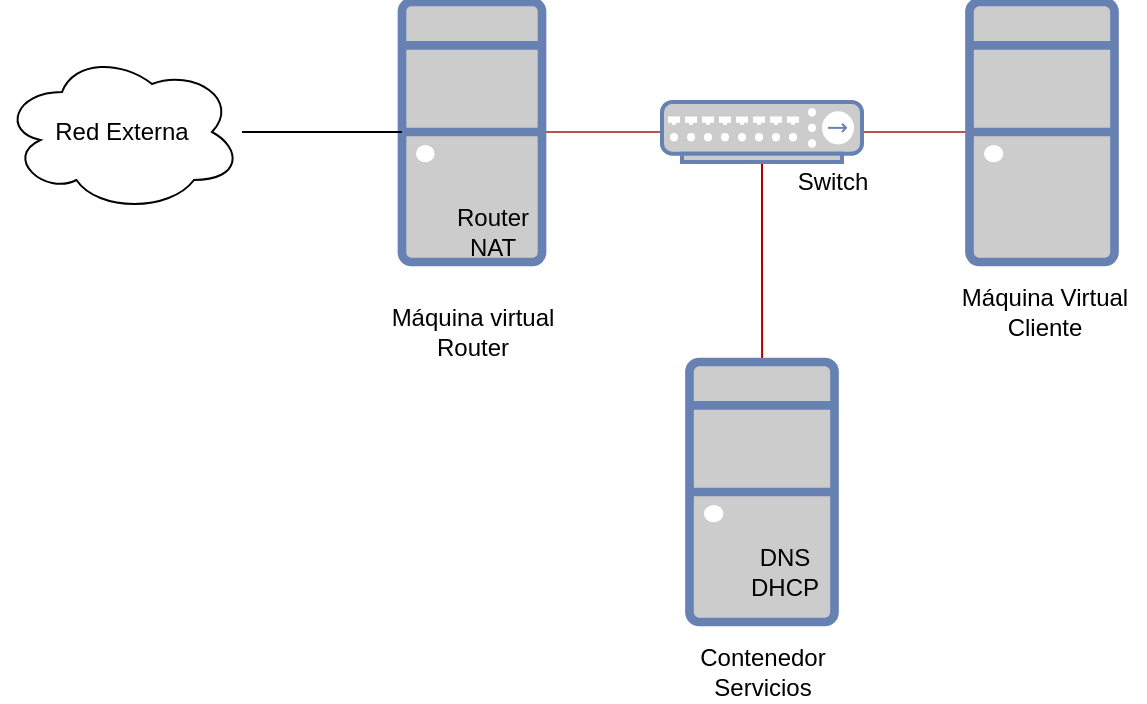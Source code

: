 <mxfile version="16.2.7" type="device"><diagram id="k4pNC1rw3EwO7Iqltvwy" name="Page-1"><mxGraphModel dx="1422" dy="730" grid="1" gridSize="10" guides="1" tooltips="1" connect="1" arrows="1" fold="1" page="1" pageScale="1" pageWidth="827" pageHeight="1169" math="0" shadow="0"><root><mxCell id="0"/><mxCell id="1" parent="0"/><mxCell id="_etOdeRrxOBRMlxFL1JE-17" value="" style="edgeStyle=none;rounded=0;orthogonalLoop=1;jettySize=auto;html=1;endArrow=none;endFill=0;fillColor=#f8cecc;strokeColor=#b85450;" parent="1" source="_etOdeRrxOBRMlxFL1JE-11" target="_etOdeRrxOBRMlxFL1JE-12" edge="1"><mxGeometry relative="1" as="geometry"/></mxCell><mxCell id="_etOdeRrxOBRMlxFL1JE-11" value="" style="fontColor=#0066CC;verticalAlign=top;verticalLabelPosition=bottom;labelPosition=center;align=center;html=1;outlineConnect=0;fillColor=#CCCCCC;strokeColor=#6881B3;gradientColor=none;gradientDirection=north;strokeWidth=2;shape=mxgraph.networks.desktop_pc;" parent="1" vertex="1"><mxGeometry x="270" y="260" width="70" height="130" as="geometry"/></mxCell><mxCell id="_etOdeRrxOBRMlxFL1JE-15" value="" style="edgeStyle=none;rounded=0;orthogonalLoop=1;jettySize=auto;html=1;endArrow=none;endFill=0;fillColor=#f8cecc;strokeColor=#b85450;" parent="1" source="_etOdeRrxOBRMlxFL1JE-9" target="_etOdeRrxOBRMlxFL1JE-12" edge="1"><mxGeometry relative="1" as="geometry"/></mxCell><mxCell id="_etOdeRrxOBRMlxFL1JE-9" value="" style="fontColor=#0066CC;verticalAlign=top;verticalLabelPosition=bottom;labelPosition=center;align=center;html=1;outlineConnect=0;fillColor=#CCCCCC;strokeColor=#6881B3;gradientColor=none;gradientDirection=north;strokeWidth=2;shape=mxgraph.networks.desktop_pc;" parent="1" vertex="1"><mxGeometry x="553.75" y="260" width="72.5" height="130" as="geometry"/></mxCell><mxCell id="bHcp2jQSq-TbjG90vaOb-9" value="" style="edgeStyle=orthogonalEdgeStyle;rounded=0;orthogonalLoop=1;jettySize=auto;html=1;endArrow=none;endFill=0;fillColor=#e51400;strokeColor=#B20000;" edge="1" parent="1" source="_etOdeRrxOBRMlxFL1JE-12" target="bHcp2jQSq-TbjG90vaOb-4"><mxGeometry relative="1" as="geometry"/></mxCell><mxCell id="_etOdeRrxOBRMlxFL1JE-12" value="" style="fontColor=#0066CC;verticalAlign=top;verticalLabelPosition=bottom;labelPosition=center;align=center;html=1;outlineConnect=0;fillColor=#CCCCCC;strokeColor=#6881B3;gradientColor=none;gradientDirection=north;strokeWidth=2;shape=mxgraph.networks.hub;" parent="1" vertex="1"><mxGeometry x="400" y="310" width="100" height="30" as="geometry"/></mxCell><mxCell id="_etOdeRrxOBRMlxFL1JE-18" value="&lt;div&gt;Máquina Virtual&lt;/div&gt;&lt;div&gt;Cliente&lt;br&gt;&lt;/div&gt;" style="text;html=1;resizable=0;autosize=1;align=center;verticalAlign=middle;points=[];fillColor=none;strokeColor=none;rounded=0;" parent="1" vertex="1"><mxGeometry x="541.25" y="400" width="100" height="30" as="geometry"/></mxCell><mxCell id="_etOdeRrxOBRMlxFL1JE-20" value="Switch" style="text;html=1;resizable=0;autosize=1;align=center;verticalAlign=middle;points=[];fillColor=none;strokeColor=none;rounded=0;" parent="1" vertex="1"><mxGeometry x="460" y="340" width="50" height="20" as="geometry"/></mxCell><mxCell id="_etOdeRrxOBRMlxFL1JE-22" value="&lt;div&gt;Máquina virtual&lt;/div&gt;&lt;div&gt;Router&lt;/div&gt;" style="text;html=1;resizable=0;autosize=1;align=center;verticalAlign=middle;points=[];fillColor=none;strokeColor=none;rounded=0;" parent="1" vertex="1"><mxGeometry x="255" y="410" width="100" height="30" as="geometry"/></mxCell><mxCell id="bHcp2jQSq-TbjG90vaOb-3" value="" style="edgeStyle=orthogonalEdgeStyle;rounded=0;orthogonalLoop=1;jettySize=auto;html=1;endArrow=none;endFill=0;" edge="1" parent="1" source="bHcp2jQSq-TbjG90vaOb-1" target="_etOdeRrxOBRMlxFL1JE-11"><mxGeometry relative="1" as="geometry"><mxPoint x="230" y="340" as="targetPoint"/></mxGeometry></mxCell><mxCell id="bHcp2jQSq-TbjG90vaOb-1" value="Red Externa" style="ellipse;shape=cloud;whiteSpace=wrap;html=1;" vertex="1" parent="1"><mxGeometry x="70" y="285" width="120" height="80" as="geometry"/></mxCell><mxCell id="bHcp2jQSq-TbjG90vaOb-4" value="" style="fontColor=#0066CC;verticalAlign=top;verticalLabelPosition=bottom;labelPosition=center;align=center;html=1;outlineConnect=0;fillColor=#CCCCCC;strokeColor=#6881B3;gradientColor=none;gradientDirection=north;strokeWidth=2;shape=mxgraph.networks.desktop_pc;" vertex="1" parent="1"><mxGeometry x="413.75" y="440" width="72.5" height="130" as="geometry"/></mxCell><mxCell id="bHcp2jQSq-TbjG90vaOb-7" value="&lt;div&gt;DNS&lt;/div&gt;&lt;div&gt;DHCP&lt;br&gt;&lt;/div&gt;" style="text;html=1;resizable=0;autosize=1;align=center;verticalAlign=middle;points=[];fillColor=none;strokeColor=none;rounded=0;" vertex="1" parent="1"><mxGeometry x="436.25" y="530" width="50" height="30" as="geometry"/></mxCell><mxCell id="bHcp2jQSq-TbjG90vaOb-8" value="&lt;div&gt;Router&lt;/div&gt;&lt;div&gt;NAT&lt;br&gt;&lt;/div&gt;" style="text;html=1;resizable=0;autosize=1;align=center;verticalAlign=middle;points=[];fillColor=none;strokeColor=none;rounded=0;" vertex="1" parent="1"><mxGeometry x="290" y="360" width="50" height="30" as="geometry"/></mxCell><mxCell id="bHcp2jQSq-TbjG90vaOb-10" value="&lt;div&gt;Contenedor&lt;/div&gt;&lt;div&gt;Servicios&lt;br&gt;&lt;/div&gt;" style="text;html=1;resizable=0;autosize=1;align=center;verticalAlign=middle;points=[];fillColor=none;strokeColor=none;rounded=0;" vertex="1" parent="1"><mxGeometry x="410" y="580" width="80" height="30" as="geometry"/></mxCell></root></mxGraphModel></diagram></mxfile>